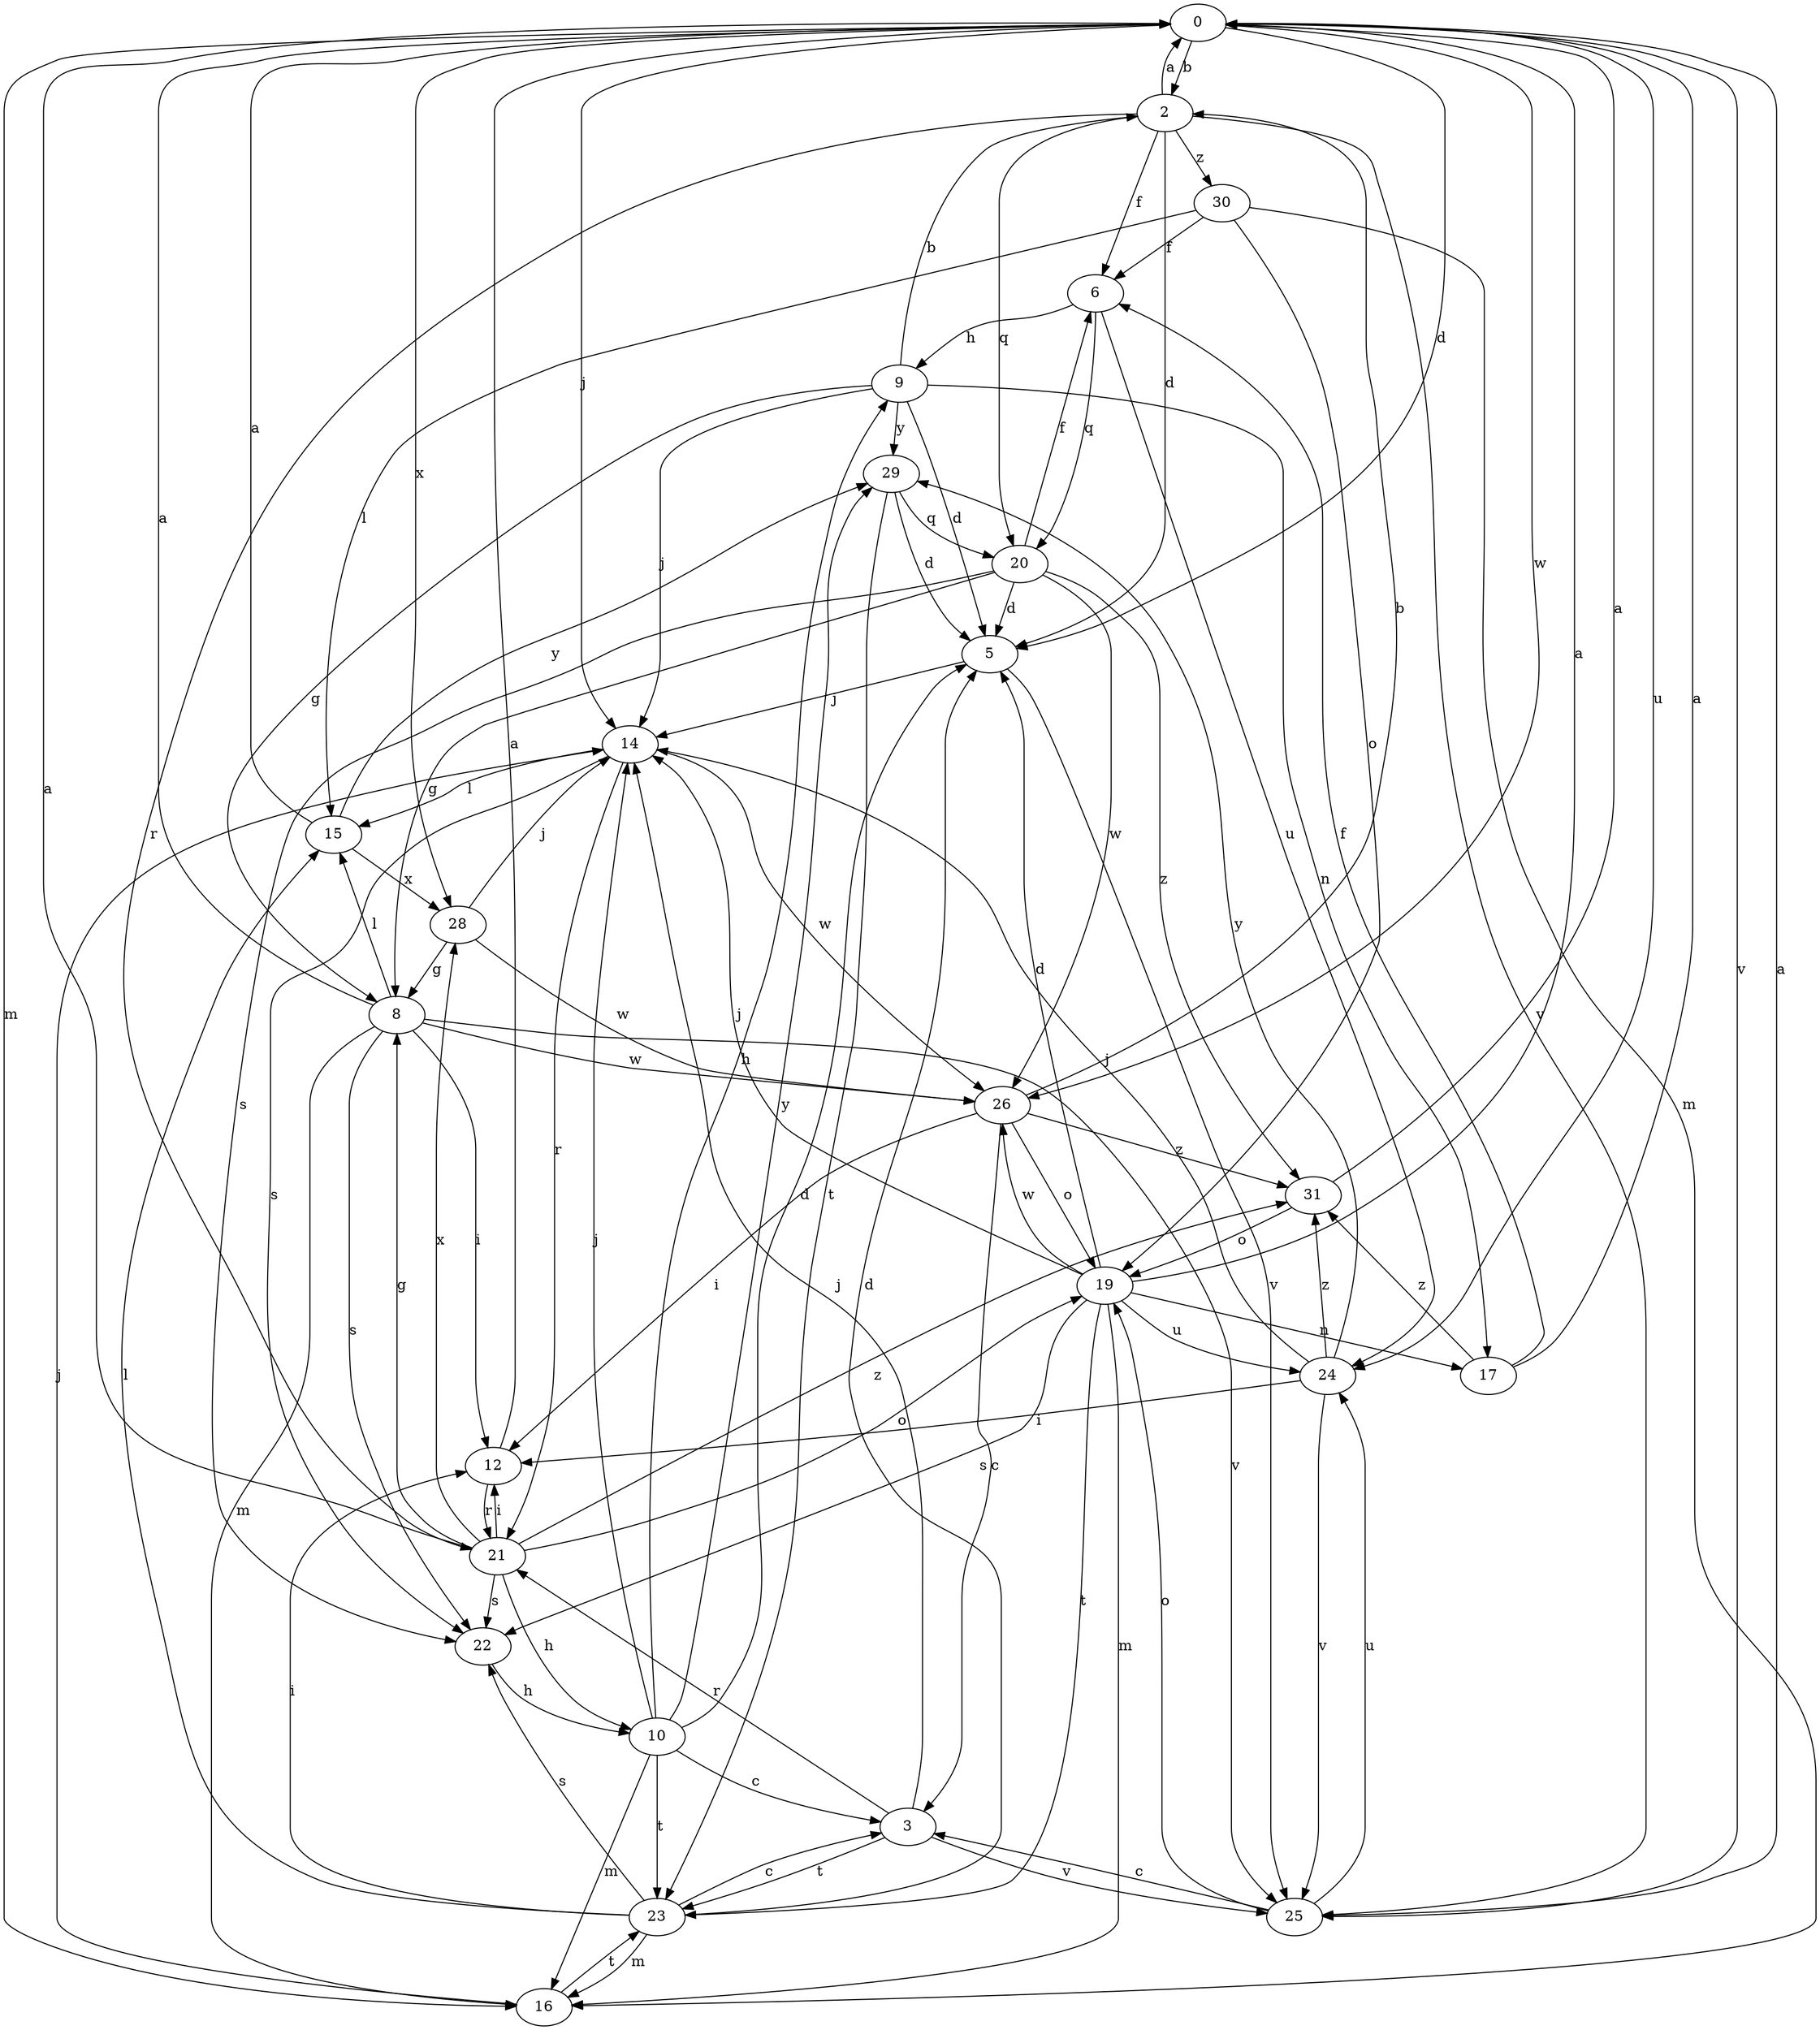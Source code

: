 strict digraph  {
0;
2;
3;
5;
6;
8;
9;
10;
12;
14;
15;
16;
17;
19;
20;
21;
22;
23;
24;
25;
26;
28;
29;
30;
31;
0 -> 2  [label=b];
0 -> 5  [label=d];
0 -> 14  [label=j];
0 -> 16  [label=m];
0 -> 24  [label=u];
0 -> 25  [label=v];
0 -> 26  [label=w];
0 -> 28  [label=x];
2 -> 0  [label=a];
2 -> 5  [label=d];
2 -> 6  [label=f];
2 -> 20  [label=q];
2 -> 21  [label=r];
2 -> 25  [label=v];
2 -> 30  [label=z];
3 -> 14  [label=j];
3 -> 21  [label=r];
3 -> 23  [label=t];
3 -> 25  [label=v];
5 -> 14  [label=j];
5 -> 25  [label=v];
6 -> 9  [label=h];
6 -> 20  [label=q];
6 -> 24  [label=u];
8 -> 0  [label=a];
8 -> 12  [label=i];
8 -> 15  [label=l];
8 -> 16  [label=m];
8 -> 22  [label=s];
8 -> 25  [label=v];
8 -> 26  [label=w];
9 -> 2  [label=b];
9 -> 5  [label=d];
9 -> 8  [label=g];
9 -> 14  [label=j];
9 -> 17  [label=n];
9 -> 29  [label=y];
10 -> 3  [label=c];
10 -> 5  [label=d];
10 -> 9  [label=h];
10 -> 14  [label=j];
10 -> 16  [label=m];
10 -> 23  [label=t];
10 -> 29  [label=y];
12 -> 0  [label=a];
12 -> 21  [label=r];
14 -> 15  [label=l];
14 -> 21  [label=r];
14 -> 22  [label=s];
14 -> 26  [label=w];
15 -> 0  [label=a];
15 -> 28  [label=x];
15 -> 29  [label=y];
16 -> 14  [label=j];
16 -> 23  [label=t];
17 -> 0  [label=a];
17 -> 6  [label=f];
17 -> 31  [label=z];
19 -> 0  [label=a];
19 -> 5  [label=d];
19 -> 14  [label=j];
19 -> 16  [label=m];
19 -> 17  [label=n];
19 -> 22  [label=s];
19 -> 23  [label=t];
19 -> 24  [label=u];
19 -> 26  [label=w];
20 -> 5  [label=d];
20 -> 6  [label=f];
20 -> 8  [label=g];
20 -> 22  [label=s];
20 -> 26  [label=w];
20 -> 31  [label=z];
21 -> 0  [label=a];
21 -> 8  [label=g];
21 -> 10  [label=h];
21 -> 12  [label=i];
21 -> 19  [label=o];
21 -> 22  [label=s];
21 -> 28  [label=x];
21 -> 31  [label=z];
22 -> 10  [label=h];
23 -> 3  [label=c];
23 -> 5  [label=d];
23 -> 12  [label=i];
23 -> 15  [label=l];
23 -> 16  [label=m];
23 -> 22  [label=s];
24 -> 12  [label=i];
24 -> 14  [label=j];
24 -> 25  [label=v];
24 -> 29  [label=y];
24 -> 31  [label=z];
25 -> 0  [label=a];
25 -> 3  [label=c];
25 -> 19  [label=o];
25 -> 24  [label=u];
26 -> 2  [label=b];
26 -> 3  [label=c];
26 -> 12  [label=i];
26 -> 19  [label=o];
26 -> 31  [label=z];
28 -> 8  [label=g];
28 -> 14  [label=j];
28 -> 26  [label=w];
29 -> 5  [label=d];
29 -> 20  [label=q];
29 -> 23  [label=t];
30 -> 6  [label=f];
30 -> 15  [label=l];
30 -> 16  [label=m];
30 -> 19  [label=o];
31 -> 0  [label=a];
31 -> 19  [label=o];
}
